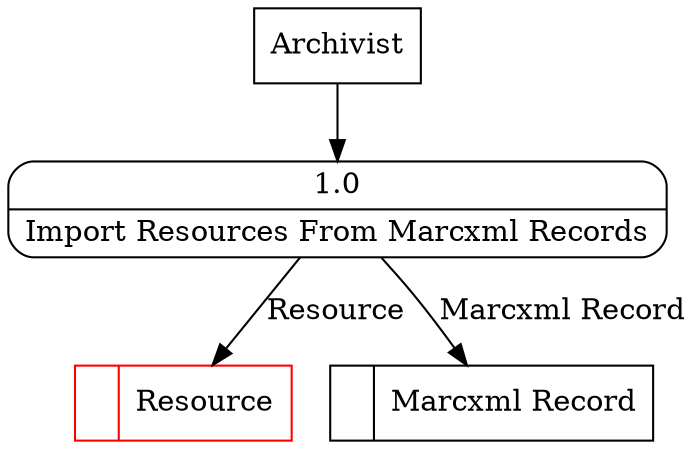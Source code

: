 digraph dfd2{ 
node[shape=record]
200 [label="<f0>  |<f1> Resource " color=red];
201 [label="<f0>  |<f1> Marcxml Record " ];
202 [label="Archivist" shape=box];
203 [label="{<f0> 1.0|<f1> Import Resources From Marcxml Records }" shape=Mrecord];
202 -> 203
203 -> 200 [label="Resource"]
203 -> 201 [label="Marcxml Record"]
}